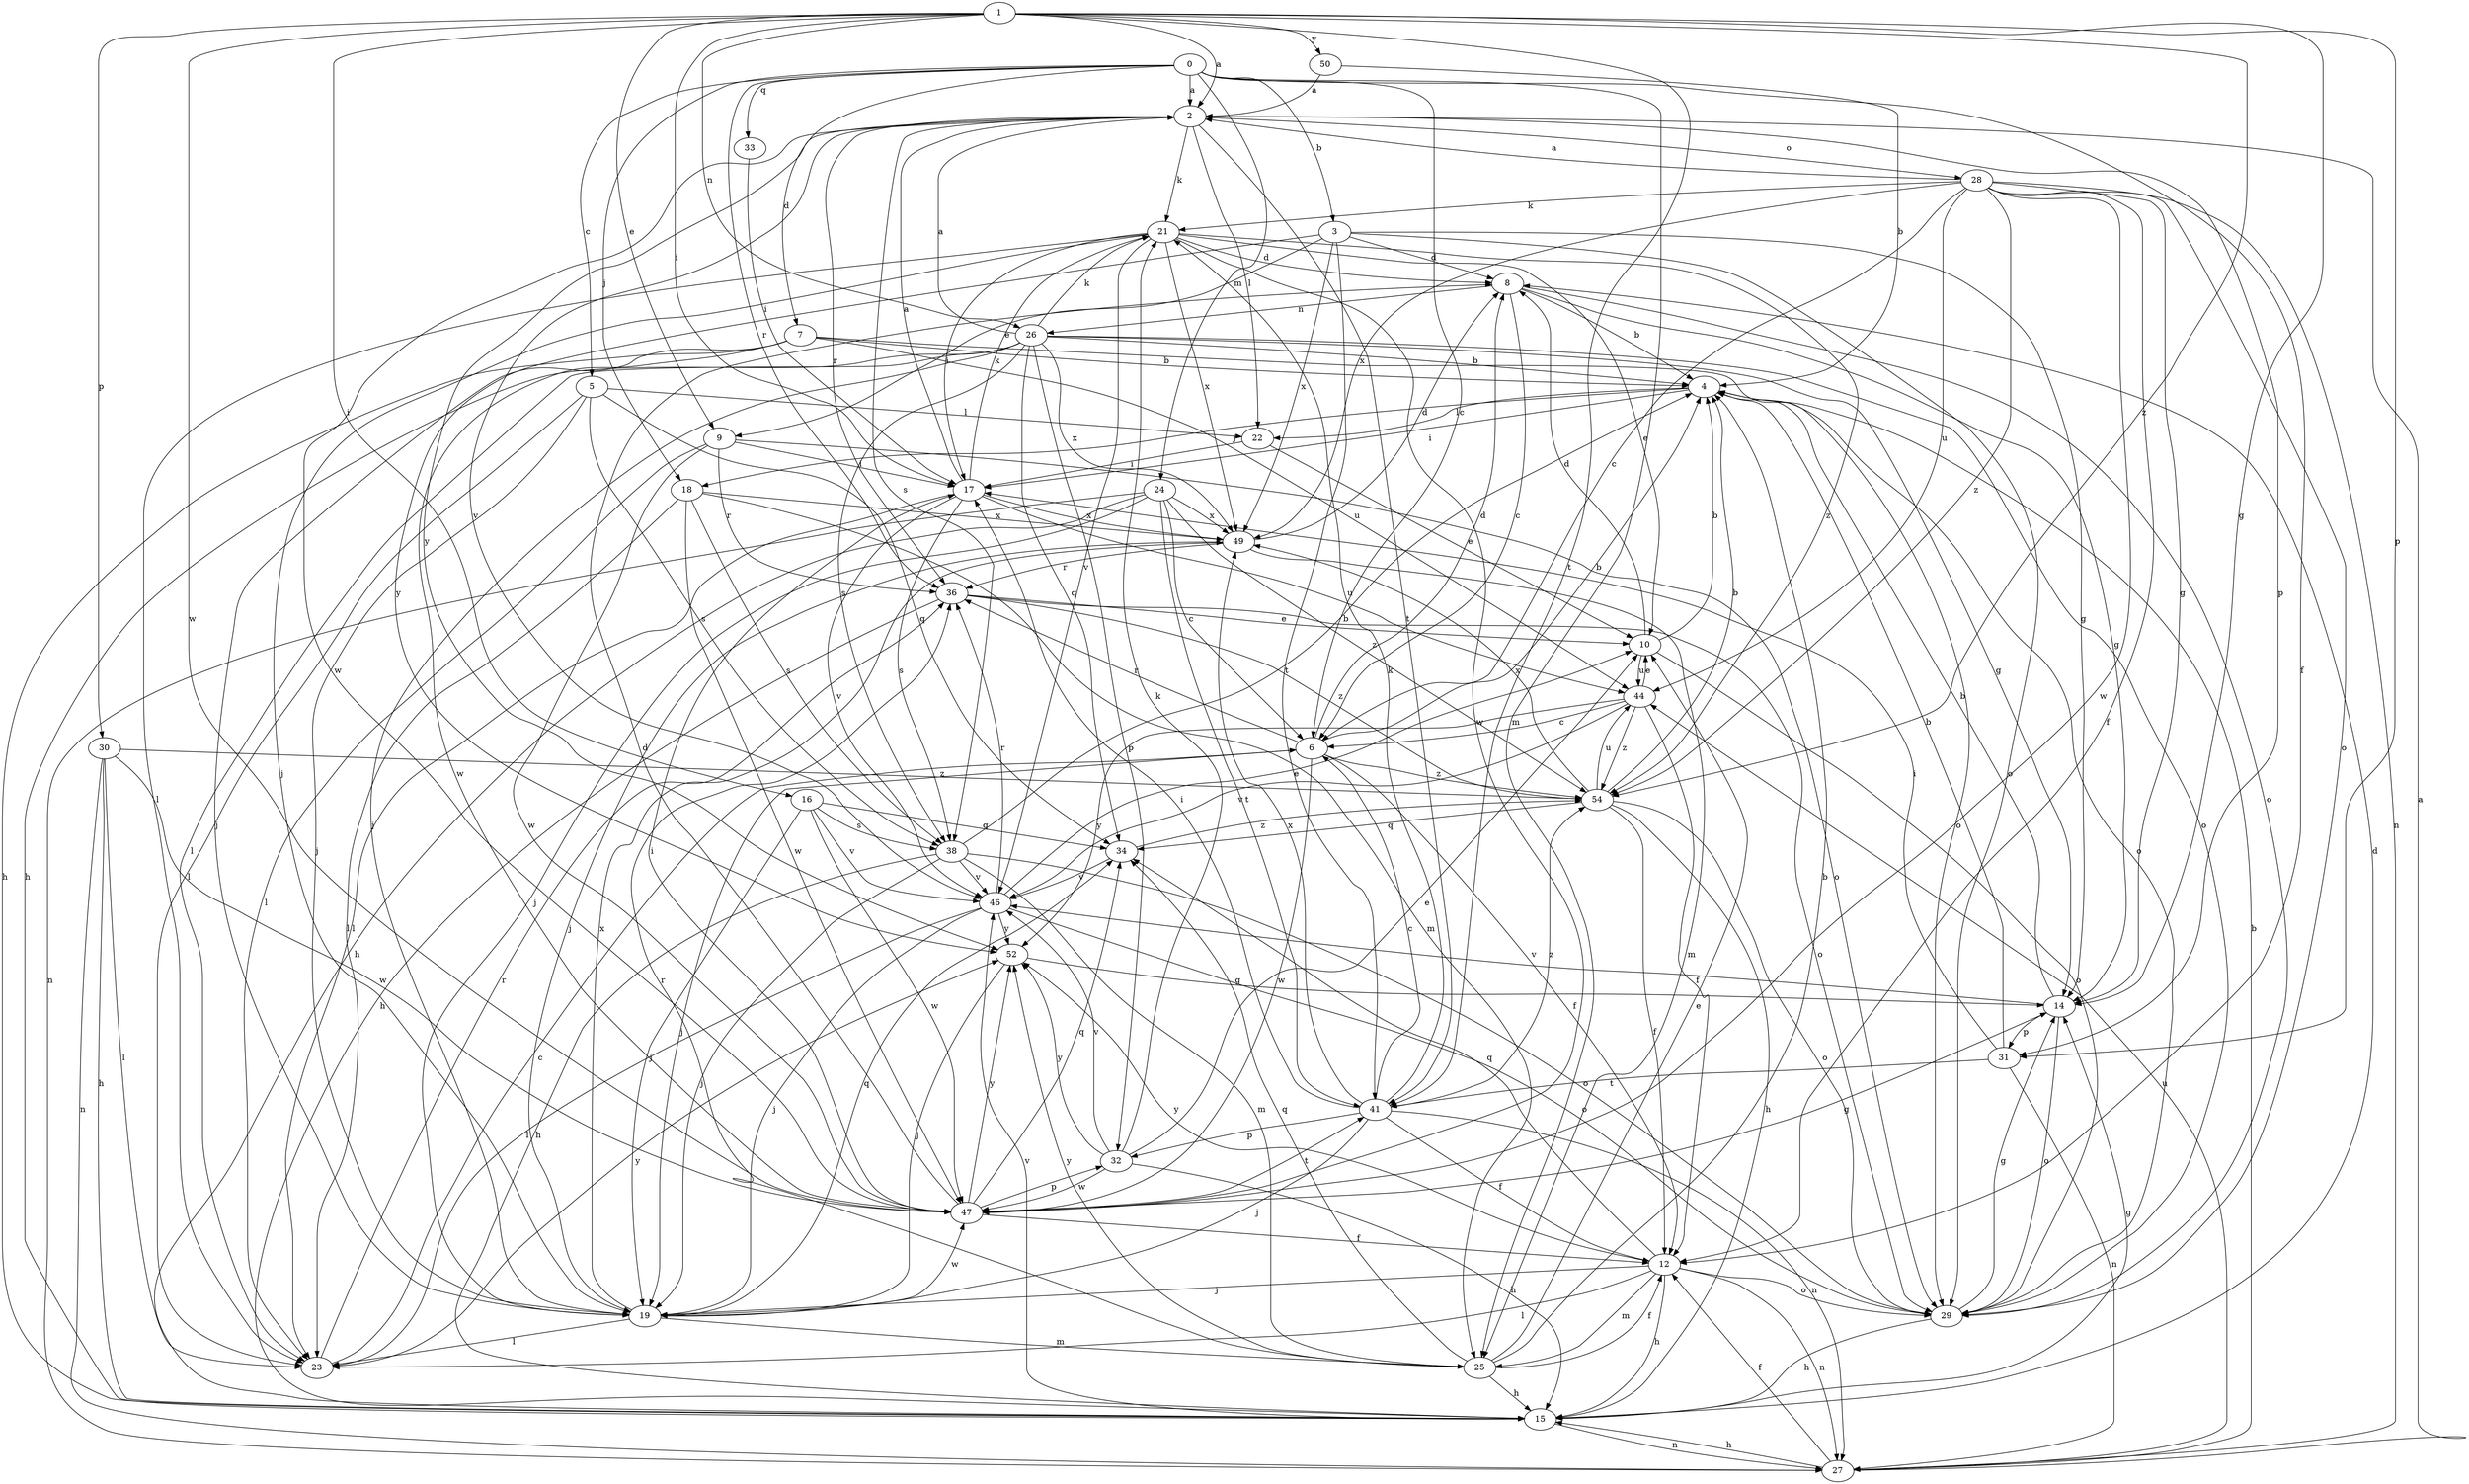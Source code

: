 strict digraph  {
0;
1;
2;
3;
4;
5;
6;
7;
8;
9;
10;
12;
14;
15;
16;
17;
18;
19;
21;
22;
23;
24;
25;
26;
27;
28;
29;
30;
31;
32;
33;
34;
36;
38;
41;
44;
46;
47;
49;
50;
52;
54;
0 -> 2  [label=a];
0 -> 3  [label=b];
0 -> 5  [label=c];
0 -> 6  [label=c];
0 -> 7  [label=d];
0 -> 12  [label=f];
0 -> 18  [label=j];
0 -> 24  [label=m];
0 -> 25  [label=m];
0 -> 33  [label=q];
0 -> 36  [label=r];
1 -> 2  [label=a];
1 -> 9  [label=e];
1 -> 14  [label=g];
1 -> 16  [label=i];
1 -> 17  [label=i];
1 -> 26  [label=n];
1 -> 30  [label=p];
1 -> 31  [label=p];
1 -> 41  [label=t];
1 -> 47  [label=w];
1 -> 50  [label=y];
1 -> 54  [label=z];
2 -> 21  [label=k];
2 -> 22  [label=l];
2 -> 28  [label=o];
2 -> 31  [label=p];
2 -> 36  [label=r];
2 -> 38  [label=s];
2 -> 41  [label=t];
2 -> 46  [label=v];
2 -> 47  [label=w];
2 -> 52  [label=y];
3 -> 8  [label=d];
3 -> 9  [label=e];
3 -> 14  [label=g];
3 -> 29  [label=o];
3 -> 41  [label=t];
3 -> 49  [label=x];
3 -> 52  [label=y];
4 -> 17  [label=i];
4 -> 18  [label=j];
4 -> 22  [label=l];
4 -> 29  [label=o];
5 -> 19  [label=j];
5 -> 22  [label=l];
5 -> 23  [label=l];
5 -> 34  [label=q];
5 -> 38  [label=s];
6 -> 4  [label=b];
6 -> 8  [label=d];
6 -> 12  [label=f];
6 -> 19  [label=j];
6 -> 36  [label=r];
6 -> 47  [label=w];
6 -> 54  [label=z];
7 -> 4  [label=b];
7 -> 15  [label=h];
7 -> 19  [label=j];
7 -> 29  [label=o];
7 -> 44  [label=u];
7 -> 47  [label=w];
8 -> 4  [label=b];
8 -> 6  [label=c];
8 -> 14  [label=g];
8 -> 26  [label=n];
8 -> 29  [label=o];
9 -> 17  [label=i];
9 -> 23  [label=l];
9 -> 29  [label=o];
9 -> 36  [label=r];
9 -> 47  [label=w];
10 -> 4  [label=b];
10 -> 8  [label=d];
10 -> 29  [label=o];
10 -> 44  [label=u];
12 -> 15  [label=h];
12 -> 19  [label=j];
12 -> 23  [label=l];
12 -> 25  [label=m];
12 -> 27  [label=n];
12 -> 29  [label=o];
12 -> 34  [label=q];
12 -> 52  [label=y];
14 -> 4  [label=b];
14 -> 29  [label=o];
14 -> 31  [label=p];
14 -> 46  [label=v];
15 -> 8  [label=d];
15 -> 14  [label=g];
15 -> 27  [label=n];
15 -> 46  [label=v];
16 -> 19  [label=j];
16 -> 34  [label=q];
16 -> 38  [label=s];
16 -> 46  [label=v];
16 -> 47  [label=w];
17 -> 2  [label=a];
17 -> 21  [label=k];
17 -> 23  [label=l];
17 -> 38  [label=s];
17 -> 44  [label=u];
17 -> 46  [label=v];
17 -> 49  [label=x];
18 -> 23  [label=l];
18 -> 25  [label=m];
18 -> 38  [label=s];
18 -> 47  [label=w];
18 -> 49  [label=x];
19 -> 23  [label=l];
19 -> 25  [label=m];
19 -> 34  [label=q];
19 -> 47  [label=w];
19 -> 49  [label=x];
21 -> 8  [label=d];
21 -> 10  [label=e];
21 -> 17  [label=i];
21 -> 19  [label=j];
21 -> 23  [label=l];
21 -> 46  [label=v];
21 -> 47  [label=w];
21 -> 49  [label=x];
21 -> 54  [label=z];
22 -> 10  [label=e];
22 -> 17  [label=i];
23 -> 6  [label=c];
23 -> 36  [label=r];
23 -> 52  [label=y];
24 -> 6  [label=c];
24 -> 15  [label=h];
24 -> 19  [label=j];
24 -> 27  [label=n];
24 -> 41  [label=t];
24 -> 49  [label=x];
24 -> 54  [label=z];
25 -> 4  [label=b];
25 -> 10  [label=e];
25 -> 12  [label=f];
25 -> 15  [label=h];
25 -> 34  [label=q];
25 -> 36  [label=r];
25 -> 52  [label=y];
26 -> 2  [label=a];
26 -> 4  [label=b];
26 -> 14  [label=g];
26 -> 15  [label=h];
26 -> 19  [label=j];
26 -> 21  [label=k];
26 -> 23  [label=l];
26 -> 29  [label=o];
26 -> 32  [label=p];
26 -> 34  [label=q];
26 -> 38  [label=s];
26 -> 49  [label=x];
27 -> 2  [label=a];
27 -> 4  [label=b];
27 -> 12  [label=f];
27 -> 15  [label=h];
27 -> 44  [label=u];
28 -> 2  [label=a];
28 -> 6  [label=c];
28 -> 12  [label=f];
28 -> 14  [label=g];
28 -> 21  [label=k];
28 -> 27  [label=n];
28 -> 29  [label=o];
28 -> 44  [label=u];
28 -> 47  [label=w];
28 -> 49  [label=x];
28 -> 54  [label=z];
29 -> 14  [label=g];
29 -> 15  [label=h];
30 -> 15  [label=h];
30 -> 23  [label=l];
30 -> 27  [label=n];
30 -> 47  [label=w];
30 -> 54  [label=z];
31 -> 4  [label=b];
31 -> 17  [label=i];
31 -> 27  [label=n];
31 -> 41  [label=t];
32 -> 10  [label=e];
32 -> 15  [label=h];
32 -> 21  [label=k];
32 -> 46  [label=v];
32 -> 47  [label=w];
32 -> 52  [label=y];
33 -> 17  [label=i];
34 -> 46  [label=v];
34 -> 54  [label=z];
36 -> 10  [label=e];
36 -> 15  [label=h];
36 -> 29  [label=o];
36 -> 54  [label=z];
38 -> 4  [label=b];
38 -> 15  [label=h];
38 -> 19  [label=j];
38 -> 25  [label=m];
38 -> 29  [label=o];
38 -> 46  [label=v];
41 -> 6  [label=c];
41 -> 12  [label=f];
41 -> 17  [label=i];
41 -> 19  [label=j];
41 -> 21  [label=k];
41 -> 27  [label=n];
41 -> 32  [label=p];
41 -> 49  [label=x];
41 -> 54  [label=z];
44 -> 6  [label=c];
44 -> 10  [label=e];
44 -> 12  [label=f];
44 -> 46  [label=v];
44 -> 52  [label=y];
44 -> 54  [label=z];
46 -> 10  [label=e];
46 -> 19  [label=j];
46 -> 23  [label=l];
46 -> 29  [label=o];
46 -> 36  [label=r];
46 -> 52  [label=y];
47 -> 8  [label=d];
47 -> 12  [label=f];
47 -> 14  [label=g];
47 -> 17  [label=i];
47 -> 32  [label=p];
47 -> 34  [label=q];
47 -> 41  [label=t];
47 -> 52  [label=y];
49 -> 8  [label=d];
49 -> 19  [label=j];
49 -> 25  [label=m];
49 -> 36  [label=r];
50 -> 2  [label=a];
50 -> 4  [label=b];
52 -> 14  [label=g];
52 -> 19  [label=j];
54 -> 4  [label=b];
54 -> 12  [label=f];
54 -> 15  [label=h];
54 -> 29  [label=o];
54 -> 34  [label=q];
54 -> 44  [label=u];
54 -> 49  [label=x];
}
